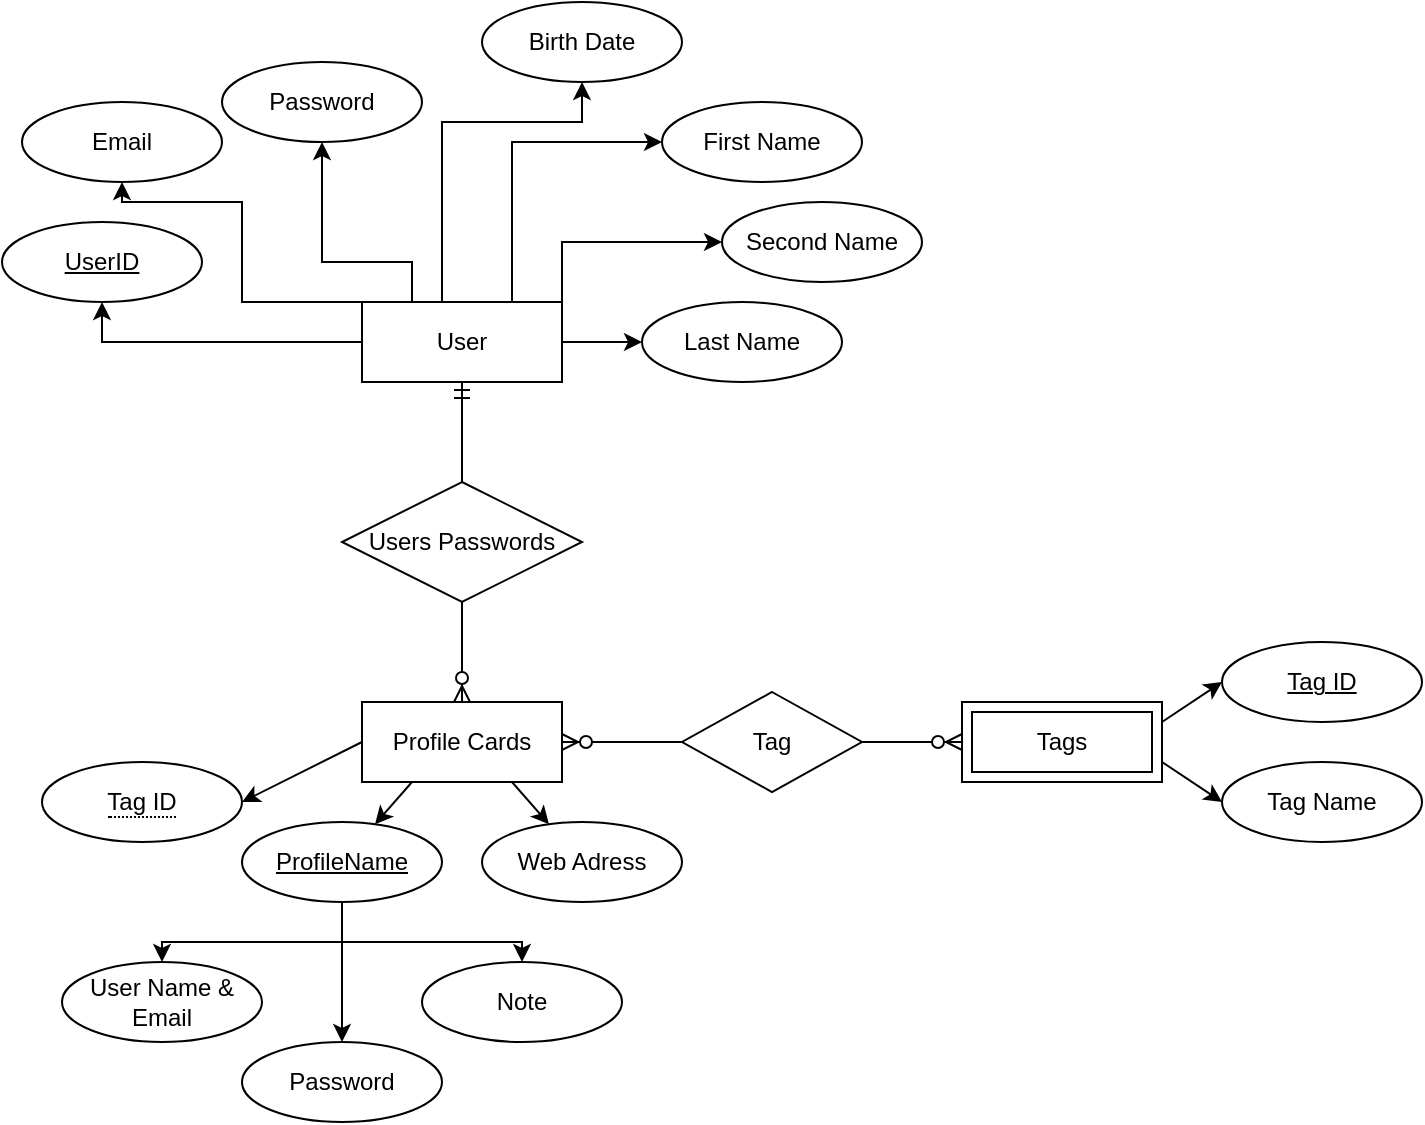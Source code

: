 <mxfile version="22.0.8" type="github">
  <diagram id="R2lEEEUBdFMjLlhIrx00" name="Page-1">
    <mxGraphModel dx="1642" dy="449" grid="1" gridSize="10" guides="1" tooltips="1" connect="1" arrows="1" fold="1" page="1" pageScale="1" pageWidth="850" pageHeight="1100" background="none" math="0" shadow="0" extFonts="Permanent Marker^https://fonts.googleapis.com/css?family=Permanent+Marker">
      <root>
        <mxCell id="0" />
        <mxCell id="1" parent="0" />
        <mxCell id="Mix9vg5FoqOxD5QC8FNS-23" value="" style="group" vertex="1" connectable="0" parent="1">
          <mxGeometry x="150" y="180" width="120" height="240" as="geometry" />
        </mxCell>
        <mxCell id="Mix9vg5FoqOxD5QC8FNS-2" value="User&lt;br&gt;" style="whiteSpace=wrap;html=1;align=center;" vertex="1" parent="Mix9vg5FoqOxD5QC8FNS-23">
          <mxGeometry x="10" width="100" height="40" as="geometry" />
        </mxCell>
        <mxCell id="Mix9vg5FoqOxD5QC8FNS-10" value="Profile Cards&lt;br&gt;" style="whiteSpace=wrap;html=1;align=center;" vertex="1" parent="Mix9vg5FoqOxD5QC8FNS-23">
          <mxGeometry x="10" y="200" width="100" height="40" as="geometry" />
        </mxCell>
        <mxCell id="Mix9vg5FoqOxD5QC8FNS-21" value="" style="fontSize=12;html=1;endArrow=ERzeroToMany;startArrow=ERmandOne;rounded=0;entryX=0.5;entryY=0;entryDx=0;entryDy=0;exitX=0.5;exitY=1;exitDx=0;exitDy=0;" edge="1" parent="Mix9vg5FoqOxD5QC8FNS-23" source="Mix9vg5FoqOxD5QC8FNS-2" target="Mix9vg5FoqOxD5QC8FNS-10">
          <mxGeometry width="100" height="100" relative="1" as="geometry">
            <mxPoint x="220" y="70" as="sourcePoint" />
            <mxPoint x="260" y="80" as="targetPoint" />
          </mxGeometry>
        </mxCell>
        <mxCell id="Mix9vg5FoqOxD5QC8FNS-15" value="Users Passwords" style="shape=rhombus;perimeter=rhombusPerimeter;whiteSpace=wrap;html=1;align=center;" vertex="1" parent="Mix9vg5FoqOxD5QC8FNS-23">
          <mxGeometry y="90" width="120" height="60" as="geometry" />
        </mxCell>
        <mxCell id="Mix9vg5FoqOxD5QC8FNS-26" value="UserID" style="ellipse;whiteSpace=wrap;html=1;align=center;fontStyle=4;" vertex="1" parent="1">
          <mxGeometry x="-20" y="140" width="100" height="40" as="geometry" />
        </mxCell>
        <mxCell id="Mix9vg5FoqOxD5QC8FNS-30" style="edgeStyle=orthogonalEdgeStyle;rounded=0;orthogonalLoop=1;jettySize=auto;html=1;entryX=0.5;entryY=1;entryDx=0;entryDy=0;" edge="1" parent="1" source="Mix9vg5FoqOxD5QC8FNS-2" target="Mix9vg5FoqOxD5QC8FNS-26">
          <mxGeometry relative="1" as="geometry" />
        </mxCell>
        <mxCell id="Mix9vg5FoqOxD5QC8FNS-32" value="Email" style="ellipse;whiteSpace=wrap;html=1;align=center;" vertex="1" parent="1">
          <mxGeometry x="-10" y="80" width="100" height="40" as="geometry" />
        </mxCell>
        <mxCell id="Mix9vg5FoqOxD5QC8FNS-33" value="Password" style="ellipse;whiteSpace=wrap;html=1;align=center;" vertex="1" parent="1">
          <mxGeometry x="90" y="60" width="100" height="40" as="geometry" />
        </mxCell>
        <mxCell id="Mix9vg5FoqOxD5QC8FNS-38" style="edgeStyle=orthogonalEdgeStyle;rounded=0;orthogonalLoop=1;jettySize=auto;html=1;exitX=0;exitY=0;exitDx=0;exitDy=0;entryX=0.5;entryY=1;entryDx=0;entryDy=0;" edge="1" parent="1" source="Mix9vg5FoqOxD5QC8FNS-2" target="Mix9vg5FoqOxD5QC8FNS-32">
          <mxGeometry relative="1" as="geometry">
            <Array as="points">
              <mxPoint x="100" y="180" />
              <mxPoint x="100" y="130" />
              <mxPoint x="40" y="130" />
            </Array>
          </mxGeometry>
        </mxCell>
        <mxCell id="Mix9vg5FoqOxD5QC8FNS-46" style="edgeStyle=orthogonalEdgeStyle;rounded=0;orthogonalLoop=1;jettySize=auto;html=1;exitX=0.5;exitY=1;exitDx=0;exitDy=0;entryX=0.5;entryY=0;entryDx=0;entryDy=0;" edge="1" parent="1" source="Mix9vg5FoqOxD5QC8FNS-39" target="Mix9vg5FoqOxD5QC8FNS-42">
          <mxGeometry relative="1" as="geometry">
            <Array as="points">
              <mxPoint x="150" y="500" />
              <mxPoint x="60" y="500" />
            </Array>
          </mxGeometry>
        </mxCell>
        <mxCell id="Mix9vg5FoqOxD5QC8FNS-47" style="edgeStyle=orthogonalEdgeStyle;rounded=0;orthogonalLoop=1;jettySize=auto;html=1;exitX=0.5;exitY=1;exitDx=0;exitDy=0;entryX=0.5;entryY=0;entryDx=0;entryDy=0;" edge="1" parent="1" source="Mix9vg5FoqOxD5QC8FNS-39" target="Mix9vg5FoqOxD5QC8FNS-43">
          <mxGeometry relative="1" as="geometry">
            <Array as="points">
              <mxPoint x="150" y="520" />
              <mxPoint x="150" y="520" />
            </Array>
          </mxGeometry>
        </mxCell>
        <mxCell id="Mix9vg5FoqOxD5QC8FNS-51" style="edgeStyle=orthogonalEdgeStyle;rounded=0;orthogonalLoop=1;jettySize=auto;html=1;" edge="1" parent="1" source="Mix9vg5FoqOxD5QC8FNS-39" target="Mix9vg5FoqOxD5QC8FNS-50">
          <mxGeometry relative="1" as="geometry">
            <Array as="points">
              <mxPoint x="150" y="500" />
              <mxPoint x="240" y="500" />
            </Array>
          </mxGeometry>
        </mxCell>
        <mxCell id="Mix9vg5FoqOxD5QC8FNS-39" value="ProfileName" style="ellipse;whiteSpace=wrap;html=1;align=center;fontStyle=4;" vertex="1" parent="1">
          <mxGeometry x="100" y="440" width="100" height="40" as="geometry" />
        </mxCell>
        <mxCell id="Mix9vg5FoqOxD5QC8FNS-41" value="Web Adress&lt;br&gt;" style="ellipse;whiteSpace=wrap;html=1;align=center;" vertex="1" parent="1">
          <mxGeometry x="220" y="440" width="100" height="40" as="geometry" />
        </mxCell>
        <mxCell id="Mix9vg5FoqOxD5QC8FNS-42" value="User Name &amp;amp; Email" style="ellipse;whiteSpace=wrap;html=1;align=center;" vertex="1" parent="1">
          <mxGeometry x="10" y="510" width="100" height="40" as="geometry" />
        </mxCell>
        <mxCell id="Mix9vg5FoqOxD5QC8FNS-43" value="Password" style="ellipse;whiteSpace=wrap;html=1;align=center;" vertex="1" parent="1">
          <mxGeometry x="100" y="550" width="100" height="40" as="geometry" />
        </mxCell>
        <mxCell id="Mix9vg5FoqOxD5QC8FNS-48" style="rounded=0;orthogonalLoop=1;jettySize=auto;html=1;exitX=0.25;exitY=1;exitDx=0;exitDy=0;" edge="1" parent="1" source="Mix9vg5FoqOxD5QC8FNS-10" target="Mix9vg5FoqOxD5QC8FNS-39">
          <mxGeometry relative="1" as="geometry" />
        </mxCell>
        <mxCell id="Mix9vg5FoqOxD5QC8FNS-49" style="rounded=0;orthogonalLoop=1;jettySize=auto;html=1;exitX=0.75;exitY=1;exitDx=0;exitDy=0;" edge="1" parent="1" source="Mix9vg5FoqOxD5QC8FNS-10" target="Mix9vg5FoqOxD5QC8FNS-41">
          <mxGeometry relative="1" as="geometry" />
        </mxCell>
        <mxCell id="Mix9vg5FoqOxD5QC8FNS-50" value="Note" style="ellipse;whiteSpace=wrap;html=1;align=center;" vertex="1" parent="1">
          <mxGeometry x="190" y="510" width="100" height="40" as="geometry" />
        </mxCell>
        <mxCell id="Mix9vg5FoqOxD5QC8FNS-52" value="Birth Date" style="ellipse;whiteSpace=wrap;html=1;align=center;" vertex="1" parent="1">
          <mxGeometry x="220" y="30" width="100" height="40" as="geometry" />
        </mxCell>
        <mxCell id="Mix9vg5FoqOxD5QC8FNS-53" value="First Name" style="ellipse;whiteSpace=wrap;html=1;align=center;" vertex="1" parent="1">
          <mxGeometry x="310" y="80" width="100" height="40" as="geometry" />
        </mxCell>
        <mxCell id="Mix9vg5FoqOxD5QC8FNS-54" value="Last Name" style="ellipse;whiteSpace=wrap;html=1;align=center;" vertex="1" parent="1">
          <mxGeometry x="300" y="180" width="100" height="40" as="geometry" />
        </mxCell>
        <mxCell id="Mix9vg5FoqOxD5QC8FNS-55" value="Second Name" style="ellipse;whiteSpace=wrap;html=1;align=center;" vertex="1" parent="1">
          <mxGeometry x="340" y="130" width="100" height="40" as="geometry" />
        </mxCell>
        <mxCell id="Mix9vg5FoqOxD5QC8FNS-56" style="edgeStyle=orthogonalEdgeStyle;rounded=0;orthogonalLoop=1;jettySize=auto;html=1;exitX=0.25;exitY=0;exitDx=0;exitDy=0;entryX=0.5;entryY=1;entryDx=0;entryDy=0;" edge="1" parent="1" source="Mix9vg5FoqOxD5QC8FNS-2" target="Mix9vg5FoqOxD5QC8FNS-33">
          <mxGeometry relative="1" as="geometry">
            <Array as="points">
              <mxPoint x="185" y="160" />
              <mxPoint x="140" y="160" />
            </Array>
          </mxGeometry>
        </mxCell>
        <mxCell id="Mix9vg5FoqOxD5QC8FNS-57" style="edgeStyle=orthogonalEdgeStyle;rounded=0;orthogonalLoop=1;jettySize=auto;html=1;entryX=0.5;entryY=1;entryDx=0;entryDy=0;" edge="1" parent="1" target="Mix9vg5FoqOxD5QC8FNS-52">
          <mxGeometry relative="1" as="geometry">
            <mxPoint x="200" y="180" as="sourcePoint" />
            <mxPoint x="270" y="90" as="targetPoint" />
            <Array as="points">
              <mxPoint x="200" y="90" />
              <mxPoint x="270" y="90" />
            </Array>
          </mxGeometry>
        </mxCell>
        <mxCell id="Mix9vg5FoqOxD5QC8FNS-63" style="edgeStyle=orthogonalEdgeStyle;rounded=0;orthogonalLoop=1;jettySize=auto;html=1;entryX=0;entryY=0.5;entryDx=0;entryDy=0;exitX=0.75;exitY=0;exitDx=0;exitDy=0;" edge="1" parent="1" source="Mix9vg5FoqOxD5QC8FNS-2" target="Mix9vg5FoqOxD5QC8FNS-53">
          <mxGeometry relative="1" as="geometry">
            <mxPoint x="280" y="100" as="sourcePoint" />
            <Array as="points">
              <mxPoint x="235" y="100" />
            </Array>
          </mxGeometry>
        </mxCell>
        <mxCell id="Mix9vg5FoqOxD5QC8FNS-64" style="edgeStyle=orthogonalEdgeStyle;rounded=0;orthogonalLoop=1;jettySize=auto;html=1;exitX=1;exitY=0;exitDx=0;exitDy=0;entryX=0;entryY=0.5;entryDx=0;entryDy=0;" edge="1" parent="1" source="Mix9vg5FoqOxD5QC8FNS-2" target="Mix9vg5FoqOxD5QC8FNS-55">
          <mxGeometry relative="1" as="geometry">
            <mxPoint x="315.254" y="105.817" as="sourcePoint" />
            <Array as="points">
              <mxPoint x="260" y="150" />
            </Array>
          </mxGeometry>
        </mxCell>
        <mxCell id="Mix9vg5FoqOxD5QC8FNS-65" style="edgeStyle=orthogonalEdgeStyle;rounded=0;orthogonalLoop=1;jettySize=auto;html=1;exitX=1;exitY=0.5;exitDx=0;exitDy=0;entryX=0;entryY=0.5;entryDx=0;entryDy=0;" edge="1" parent="1" source="Mix9vg5FoqOxD5QC8FNS-2" target="Mix9vg5FoqOxD5QC8FNS-54">
          <mxGeometry relative="1" as="geometry">
            <mxPoint x="330" y="120" as="sourcePoint" />
          </mxGeometry>
        </mxCell>
        <mxCell id="Mix9vg5FoqOxD5QC8FNS-78" style="rounded=0;orthogonalLoop=1;jettySize=auto;html=1;exitX=1;exitY=0.25;exitDx=0;exitDy=0;entryX=0;entryY=0.5;entryDx=0;entryDy=0;" edge="1" parent="1" source="Mix9vg5FoqOxD5QC8FNS-68" target="Mix9vg5FoqOxD5QC8FNS-72">
          <mxGeometry relative="1" as="geometry" />
        </mxCell>
        <mxCell id="Mix9vg5FoqOxD5QC8FNS-79" style="rounded=0;orthogonalLoop=1;jettySize=auto;html=1;exitX=1;exitY=0.75;exitDx=0;exitDy=0;entryX=0;entryY=0.5;entryDx=0;entryDy=0;" edge="1" parent="1" source="Mix9vg5FoqOxD5QC8FNS-68" target="Mix9vg5FoqOxD5QC8FNS-71">
          <mxGeometry relative="1" as="geometry" />
        </mxCell>
        <mxCell id="Mix9vg5FoqOxD5QC8FNS-68" value="Tags" style="shape=ext;margin=3;double=1;whiteSpace=wrap;html=1;align=center;" vertex="1" parent="1">
          <mxGeometry x="460" y="380" width="100" height="40" as="geometry" />
        </mxCell>
        <mxCell id="Mix9vg5FoqOxD5QC8FNS-71" value="Tag Name" style="ellipse;whiteSpace=wrap;html=1;align=center;" vertex="1" parent="1">
          <mxGeometry x="590" y="410" width="100" height="40" as="geometry" />
        </mxCell>
        <mxCell id="Mix9vg5FoqOxD5QC8FNS-72" value="Tag ID" style="ellipse;whiteSpace=wrap;html=1;align=center;fontStyle=4;" vertex="1" parent="1">
          <mxGeometry x="590" y="350" width="100" height="40" as="geometry" />
        </mxCell>
        <mxCell id="Mix9vg5FoqOxD5QC8FNS-76" value="&lt;span style=&quot;border-bottom: 1px dotted&quot;&gt;Tag ID&lt;/span&gt;" style="ellipse;whiteSpace=wrap;html=1;align=center;" vertex="1" parent="1">
          <mxGeometry y="410" width="100" height="40" as="geometry" />
        </mxCell>
        <mxCell id="Mix9vg5FoqOxD5QC8FNS-77" style="rounded=0;orthogonalLoop=1;jettySize=auto;html=1;exitX=0;exitY=0.5;exitDx=0;exitDy=0;entryX=1;entryY=0.5;entryDx=0;entryDy=0;" edge="1" parent="1" source="Mix9vg5FoqOxD5QC8FNS-10" target="Mix9vg5FoqOxD5QC8FNS-76">
          <mxGeometry relative="1" as="geometry" />
        </mxCell>
        <mxCell id="Mix9vg5FoqOxD5QC8FNS-80" value="" style="fontSize=12;html=1;endArrow=ERzeroToMany;endFill=1;startArrow=ERzeroToMany;rounded=0;exitX=1;exitY=0.5;exitDx=0;exitDy=0;entryX=0;entryY=0.5;entryDx=0;entryDy=0;" edge="1" parent="1" source="Mix9vg5FoqOxD5QC8FNS-10" target="Mix9vg5FoqOxD5QC8FNS-68">
          <mxGeometry width="100" height="100" relative="1" as="geometry">
            <mxPoint x="330" y="530" as="sourcePoint" />
            <mxPoint x="430" y="430" as="targetPoint" />
          </mxGeometry>
        </mxCell>
        <mxCell id="Mix9vg5FoqOxD5QC8FNS-69" value="Tag" style="shape=rhombus;perimeter=rhombusPerimeter;whiteSpace=wrap;html=1;align=center;" vertex="1" parent="1">
          <mxGeometry x="320" y="375" width="90" height="50" as="geometry" />
        </mxCell>
      </root>
    </mxGraphModel>
  </diagram>
</mxfile>

